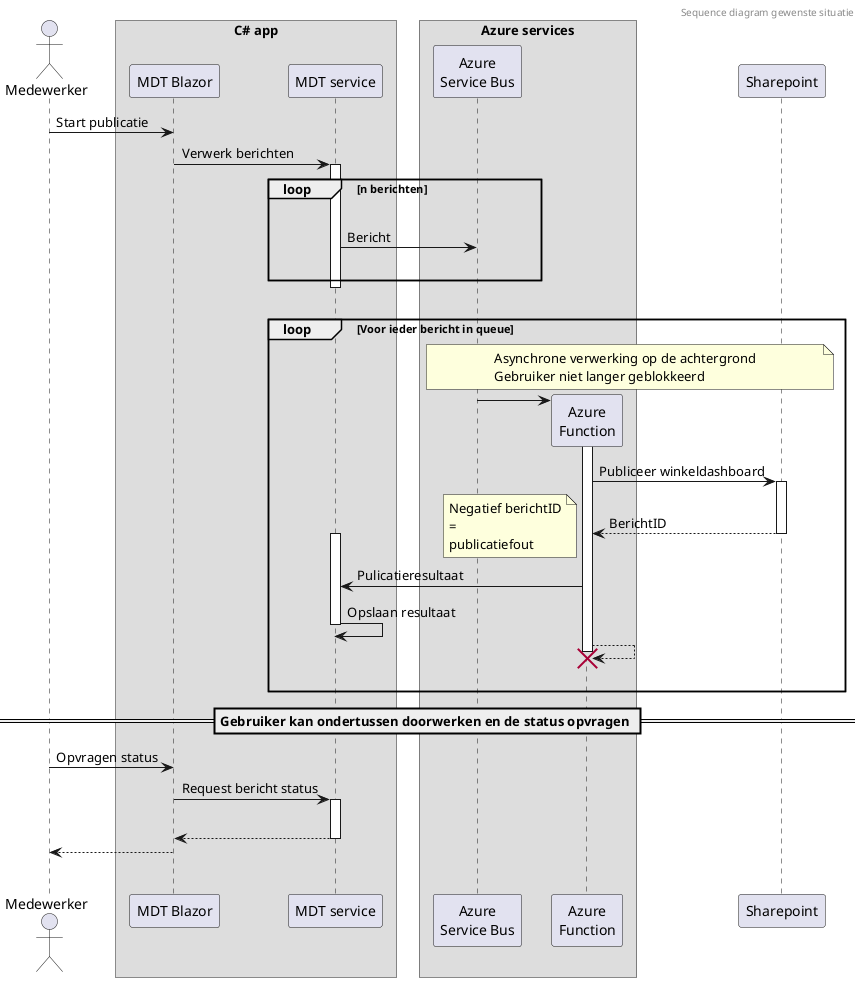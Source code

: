 @startuml
skinparam ParticipantPadding 10
skinparam BoxPadding 10
skinparam SequenceGroupBodyBackGroundColor transparent

header Sequence diagram gewenste situatie

actor Medewerker as employee
box "C# app"
    participant "MDT Blazor" as blazor
    participant "MDT service" as mdt
end box

box Azure services
    participant "Azure\nService Bus" as bus
    participant "Azure\nFunction" as function
end box

participant Sharepoint as sharepoint

employee -> blazor : Start publicatie
blazor -> mdt ++ : Verwerk berichten

    loop n berichten
        |||
        mdt -> bus : Bericht
        |||
    end
deactivate mdt
|||
loop Voor ieder bericht in queue
    note over bus, sharepoint : Asynchrone verwerking op de achtergrond\nGebruiker niet langer geblokkeerd
    bus -> function **
    activate function
        function -> sharepoint ++ : Publiceer winkeldashboard
        sharepoint --> function -- : BerichtID
        note left: Negatief berichtID\n=\npublicatiefout
    activate mdt
        function -> mdt : Pulicatieresultaat
        mdt -> mdt : Opslaan resultaat
    deactivate mdt

function --> function !!
|||
end

== Gebruiker kan ondertussen doorwerken en de status opvragen ==

employee -> blazor : Opvragen status
blazor -> mdt ++: Request bericht status
|||
mdt --> blazor --
blazor --> employee
|||
@endum
